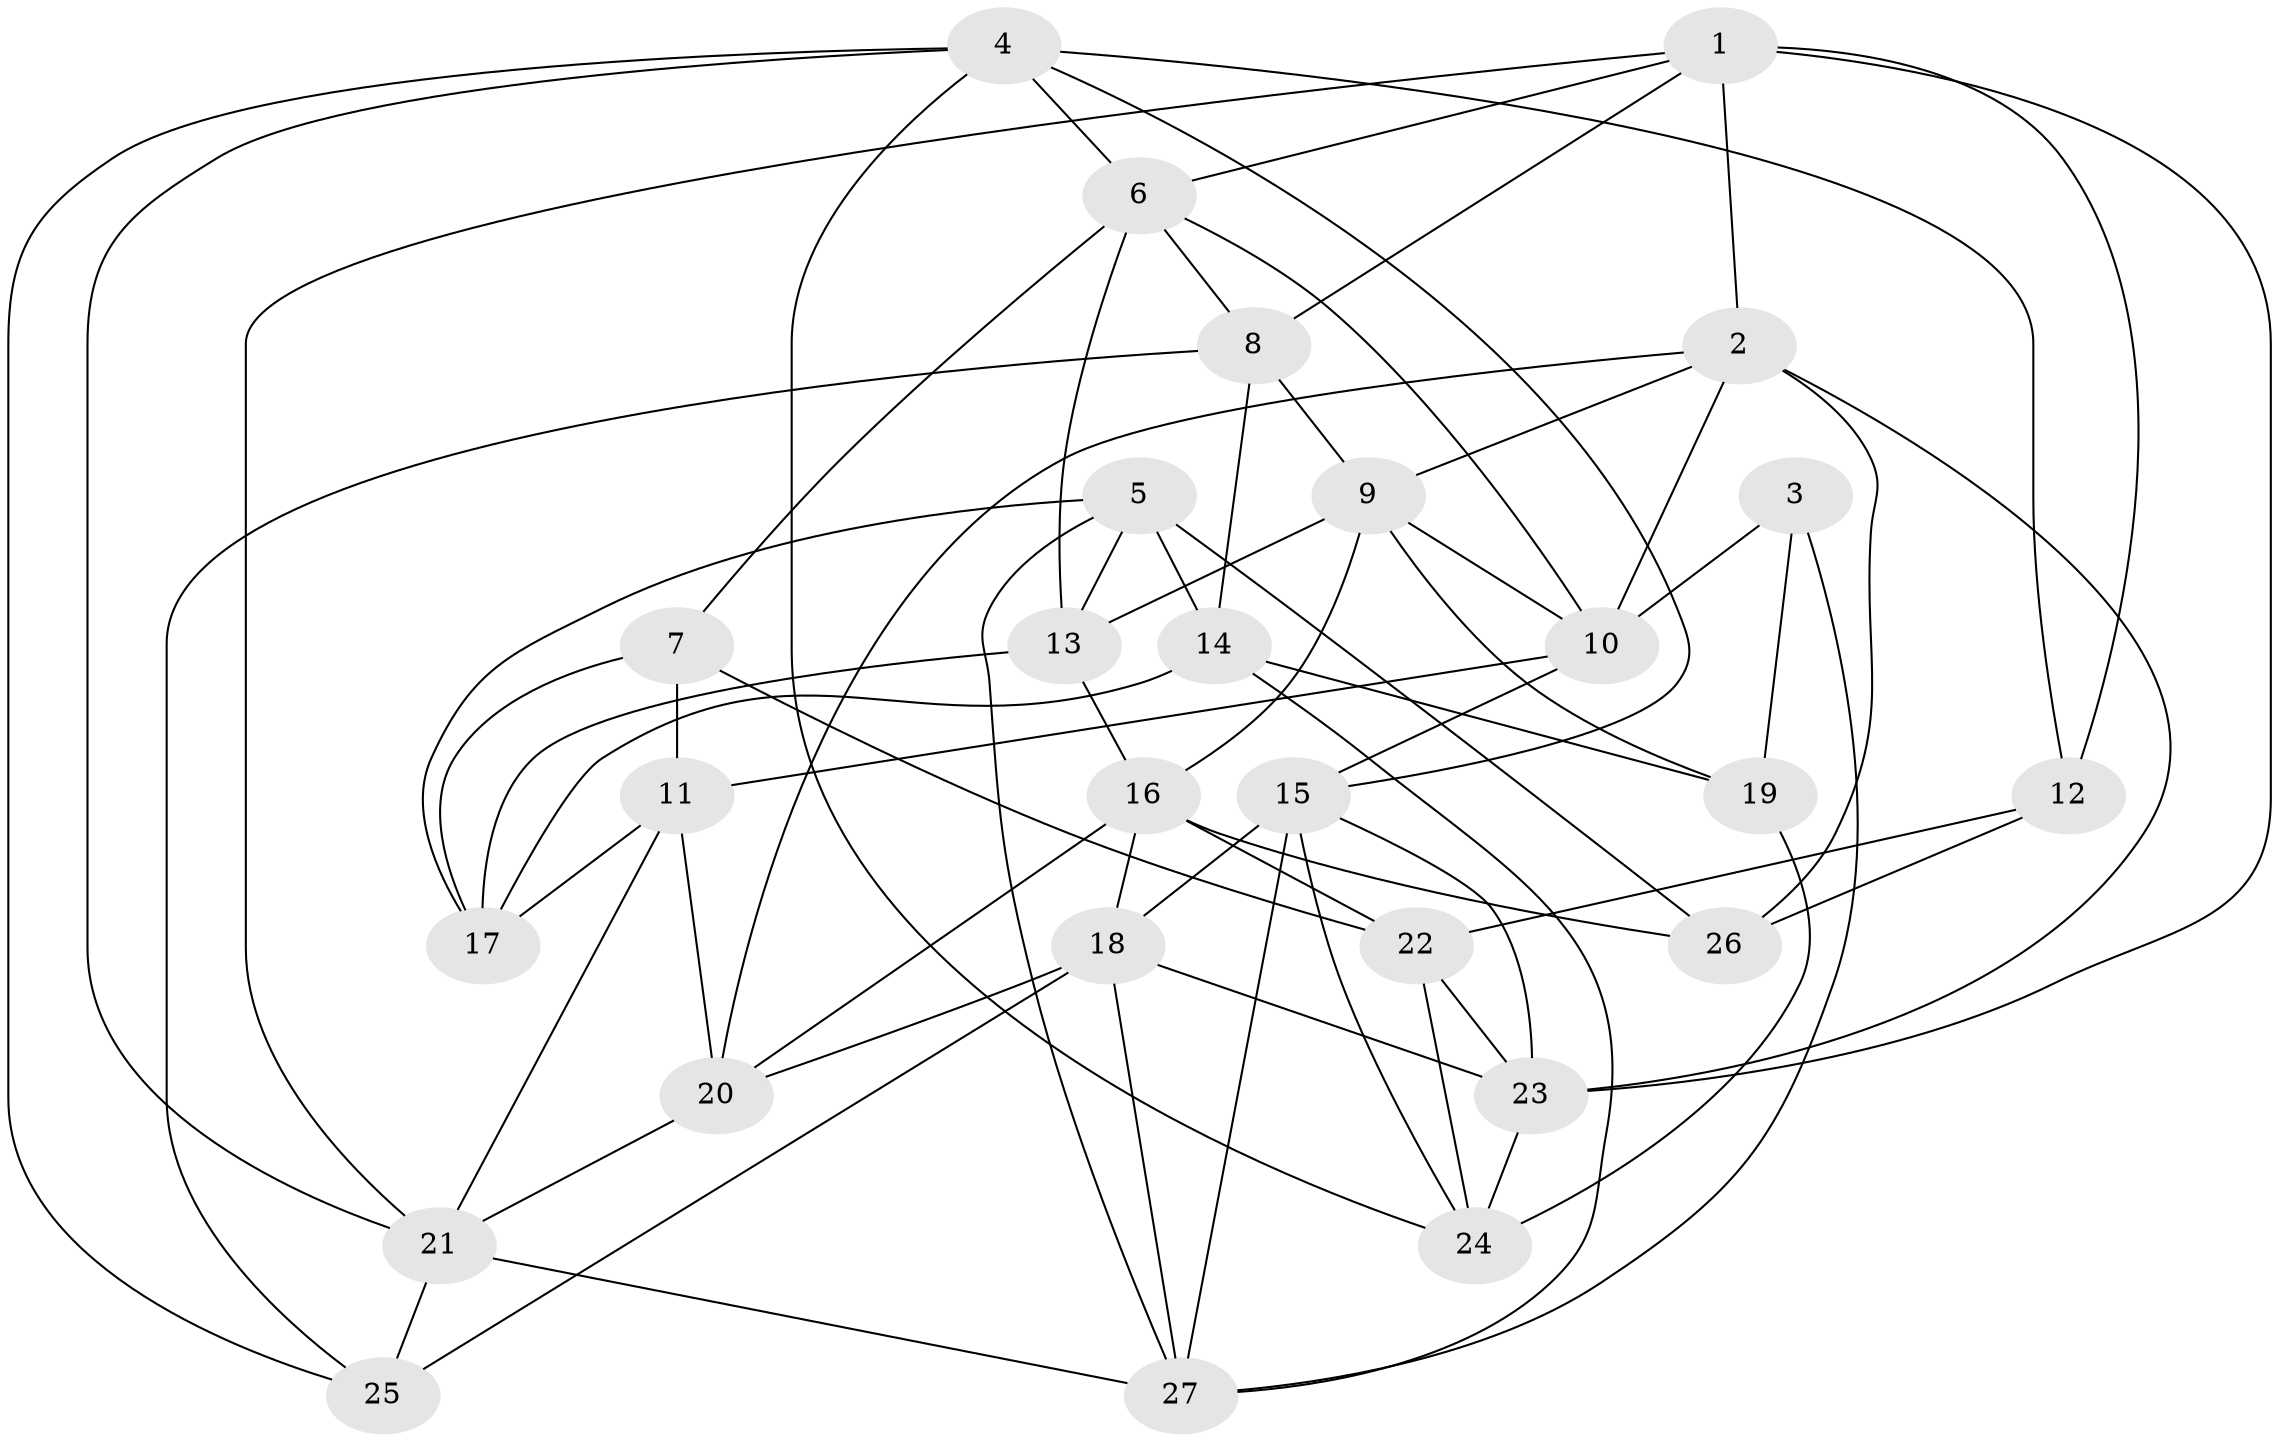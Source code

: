 // original degree distribution, {4: 1.0}
// Generated by graph-tools (version 1.1) at 2025/03/03/09/25 03:03:09]
// undirected, 27 vertices, 70 edges
graph export_dot {
graph [start="1"]
  node [color=gray90,style=filled];
  1;
  2;
  3;
  4;
  5;
  6;
  7;
  8;
  9;
  10;
  11;
  12;
  13;
  14;
  15;
  16;
  17;
  18;
  19;
  20;
  21;
  22;
  23;
  24;
  25;
  26;
  27;
  1 -- 2 [weight=1.0];
  1 -- 6 [weight=1.0];
  1 -- 8 [weight=1.0];
  1 -- 12 [weight=1.0];
  1 -- 21 [weight=1.0];
  1 -- 23 [weight=1.0];
  2 -- 9 [weight=1.0];
  2 -- 10 [weight=1.0];
  2 -- 20 [weight=1.0];
  2 -- 23 [weight=1.0];
  2 -- 26 [weight=1.0];
  3 -- 10 [weight=1.0];
  3 -- 19 [weight=2.0];
  3 -- 27 [weight=1.0];
  4 -- 6 [weight=1.0];
  4 -- 12 [weight=1.0];
  4 -- 15 [weight=1.0];
  4 -- 21 [weight=1.0];
  4 -- 24 [weight=1.0];
  4 -- 25 [weight=1.0];
  5 -- 13 [weight=1.0];
  5 -- 14 [weight=1.0];
  5 -- 17 [weight=1.0];
  5 -- 26 [weight=2.0];
  5 -- 27 [weight=1.0];
  6 -- 7 [weight=1.0];
  6 -- 8 [weight=1.0];
  6 -- 10 [weight=1.0];
  6 -- 13 [weight=1.0];
  7 -- 11 [weight=1.0];
  7 -- 17 [weight=1.0];
  7 -- 22 [weight=1.0];
  8 -- 9 [weight=1.0];
  8 -- 14 [weight=2.0];
  8 -- 25 [weight=1.0];
  9 -- 10 [weight=1.0];
  9 -- 13 [weight=1.0];
  9 -- 16 [weight=1.0];
  9 -- 19 [weight=1.0];
  10 -- 11 [weight=1.0];
  10 -- 15 [weight=1.0];
  11 -- 17 [weight=1.0];
  11 -- 20 [weight=2.0];
  11 -- 21 [weight=1.0];
  12 -- 22 [weight=2.0];
  12 -- 26 [weight=2.0];
  13 -- 16 [weight=1.0];
  13 -- 17 [weight=2.0];
  14 -- 17 [weight=1.0];
  14 -- 19 [weight=1.0];
  14 -- 27 [weight=1.0];
  15 -- 18 [weight=1.0];
  15 -- 23 [weight=1.0];
  15 -- 24 [weight=1.0];
  15 -- 27 [weight=1.0];
  16 -- 18 [weight=1.0];
  16 -- 20 [weight=1.0];
  16 -- 22 [weight=1.0];
  16 -- 26 [weight=1.0];
  18 -- 20 [weight=1.0];
  18 -- 23 [weight=1.0];
  18 -- 25 [weight=1.0];
  18 -- 27 [weight=1.0];
  19 -- 24 [weight=2.0];
  20 -- 21 [weight=1.0];
  21 -- 25 [weight=1.0];
  21 -- 27 [weight=1.0];
  22 -- 23 [weight=1.0];
  22 -- 24 [weight=1.0];
  23 -- 24 [weight=1.0];
}
